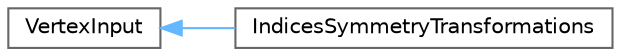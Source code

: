 digraph "Graphical Class Hierarchy"
{
 // INTERACTIVE_SVG=YES
 // LATEX_PDF_SIZE
  bgcolor="transparent";
  edge [fontname=Helvetica,fontsize=10,labelfontname=Helvetica,labelfontsize=10];
  node [fontname=Helvetica,fontsize=10,shape=box,height=0.2,width=0.4];
  rankdir="LR";
  Node0 [id="Node000000",label="VertexInput",height=0.2,width=0.4,color="grey40", fillcolor="white", style="filled",URL="$d2/db2/structVertexInput.html",tooltip=" "];
  Node0 -> Node1 [id="edge48_Node000000_Node000001",dir="back",color="steelblue1",style="solid",tooltip=" "];
  Node1 [id="Node000001",label="IndicesSymmetryTransformations",height=0.2,width=0.4,color="grey40", fillcolor="white", style="filled",URL="$da/d93/structIndicesSymmetryTransformations.html",tooltip=" "];
}
